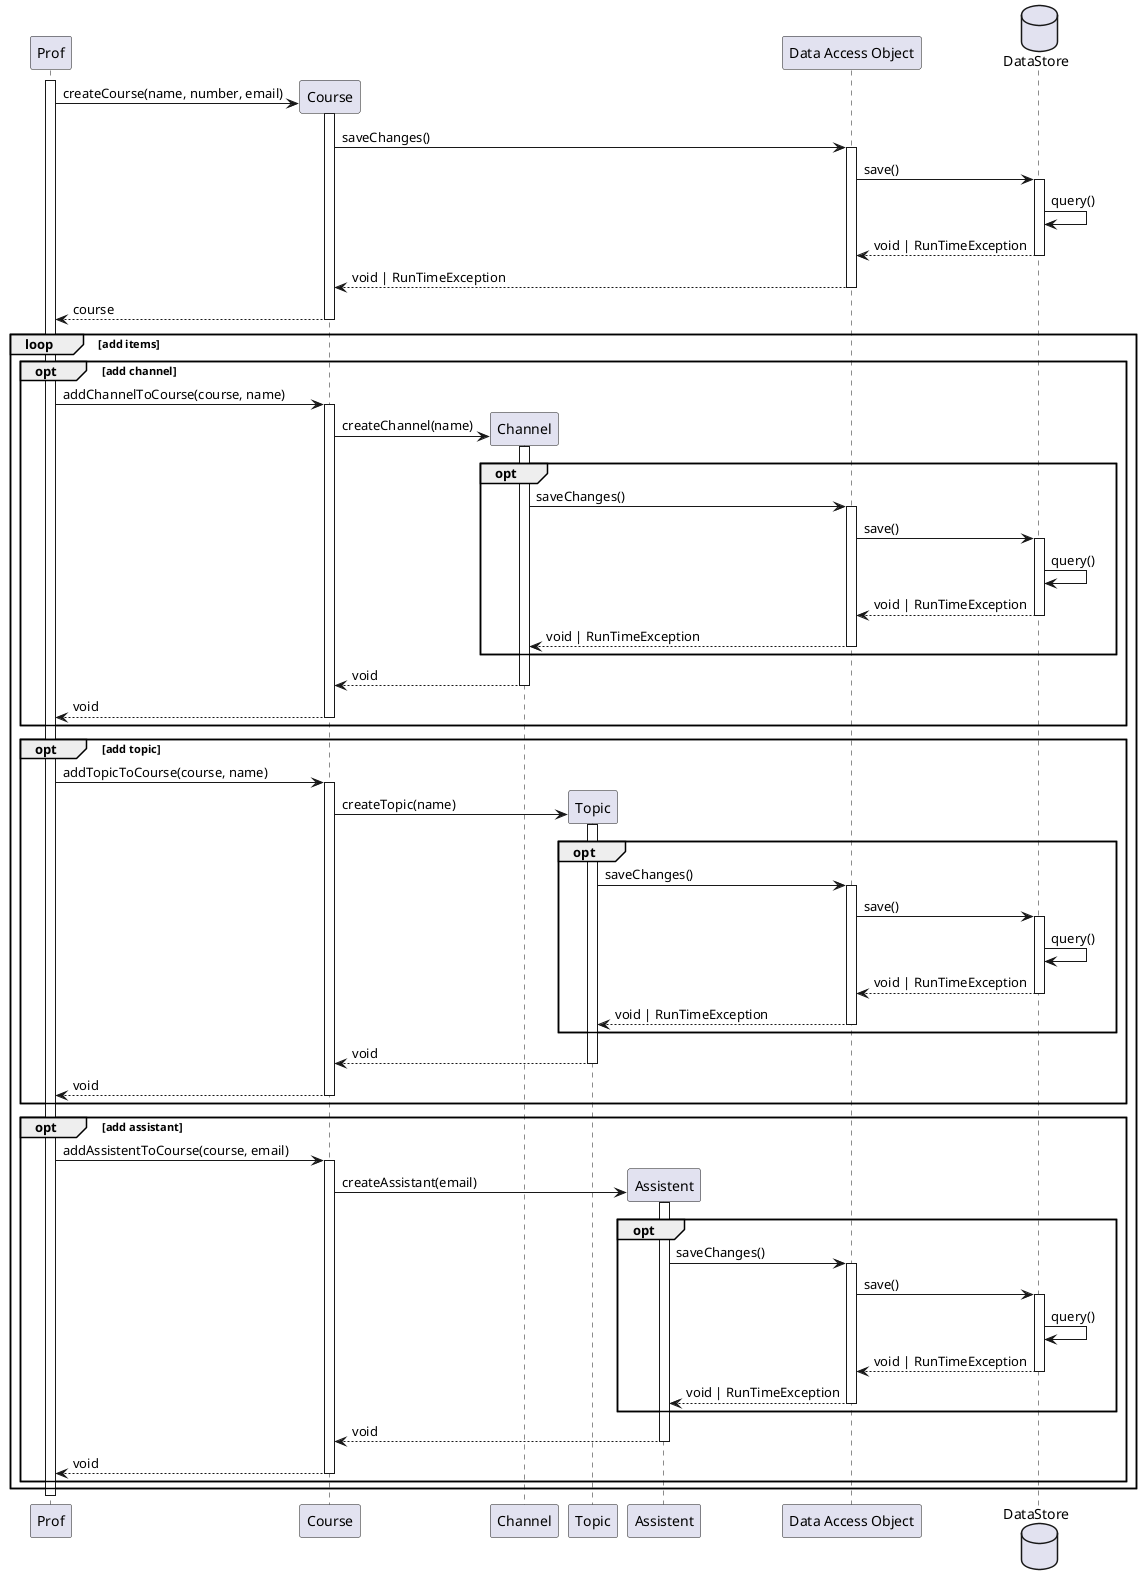 'https://forum.plantuml.net/1353/is-it-possible-to-comment-out-lines-of-diagram-syntax

@startuml create course sequention diagram
participant Prof
participant Course
participant Channel
participant Topic
participant Assistent
participant "Data Access Object"
database DataStore

activate Prof
    Prof -> Course **: createCourse(name, number, email)
    activate Course

        Course -> "Data Access Object": saveChanges()
        activate "Data Access Object"
            "Data Access Object" -> DataStore: save()
            activate DataStore
                DataStore -> DataStore: query()
                DataStore --> "Data Access Object": void | RunTimeException
            deactivate DataStore
            "Data Access Object" --> Course: void | RunTimeException
        deactivate "Data Access Object"
    Course --> Prof: course
    deactivate Course

    loop add items
        opt add channel
            'channel op hoogte van pijl normaal gezien
            Prof -> Course: addChannelToCourse(course, name)
            activate Course
                Course -> Channel **: createChannel(name)
                activate Channel
                    opt
                        Channel -> "Data Access Object": saveChanges()
                        activate "Data Access Object"
                            "Data Access Object" -> DataStore: save()
                            activate DataStore
                                DataStore -> DataStore: query()
                                DataStore --> "Data Access Object": void | RunTimeException
                            deactivate DataStore
                            "Data Access Object" --> Channel: void | RunTimeException
                        deactivate "Data Access Object"
                    end
                    Channel --> Course: void
                deactivate Channel
                Course --> Prof: void
            deactivate Course
        end

        opt add topic
            ' activate Course
            Prof -> Course: addTopicToCourse(course, name)
            activate Course
                Course -> Topic **: createTopic(name)
                activate Topic
                    opt
                        Topic -> "Data Access Object": saveChanges()
                        activate "Data Access Object"
                            "Data Access Object" -> DataStore: save()
                            activate DataStore
                                DataStore -> DataStore: query()
                                DataStore --> "Data Access Object": void | RunTimeException
                            deactivate DataStore
                            "Data Access Object" --> Topic: void | RunTimeException
                        deactivate "Data Access Object"
                    end
                    Topic --> Course: void
                deactivate Topic
                Course --> Prof: void
            deactivate Course
        end

        opt add assistant
            Prof -> Course: addAssistentToCourse(course, email)
            activate Course
                Course -> Assistent **: createAssistant(email)
                activate Assistent
                    opt
                        Assistent -> "Data Access Object": saveChanges()
                        activate "Data Access Object"
                            "Data Access Object" -> DataStore: save()
                            activate DataStore
                                DataStore -> DataStore: query()
                                DataStore --> "Data Access Object": void | RunTimeException
                            deactivate DataStore
                            "Data Access Object" --> Assistent: void | RunTimeException
                        deactivate "Data Access Object"
                    end
                    Assistent --> Course: void
                deactivate Assistent
                Course --> Prof: void
            deactivate Course
        end
    end
deactivate Prof

@enduml